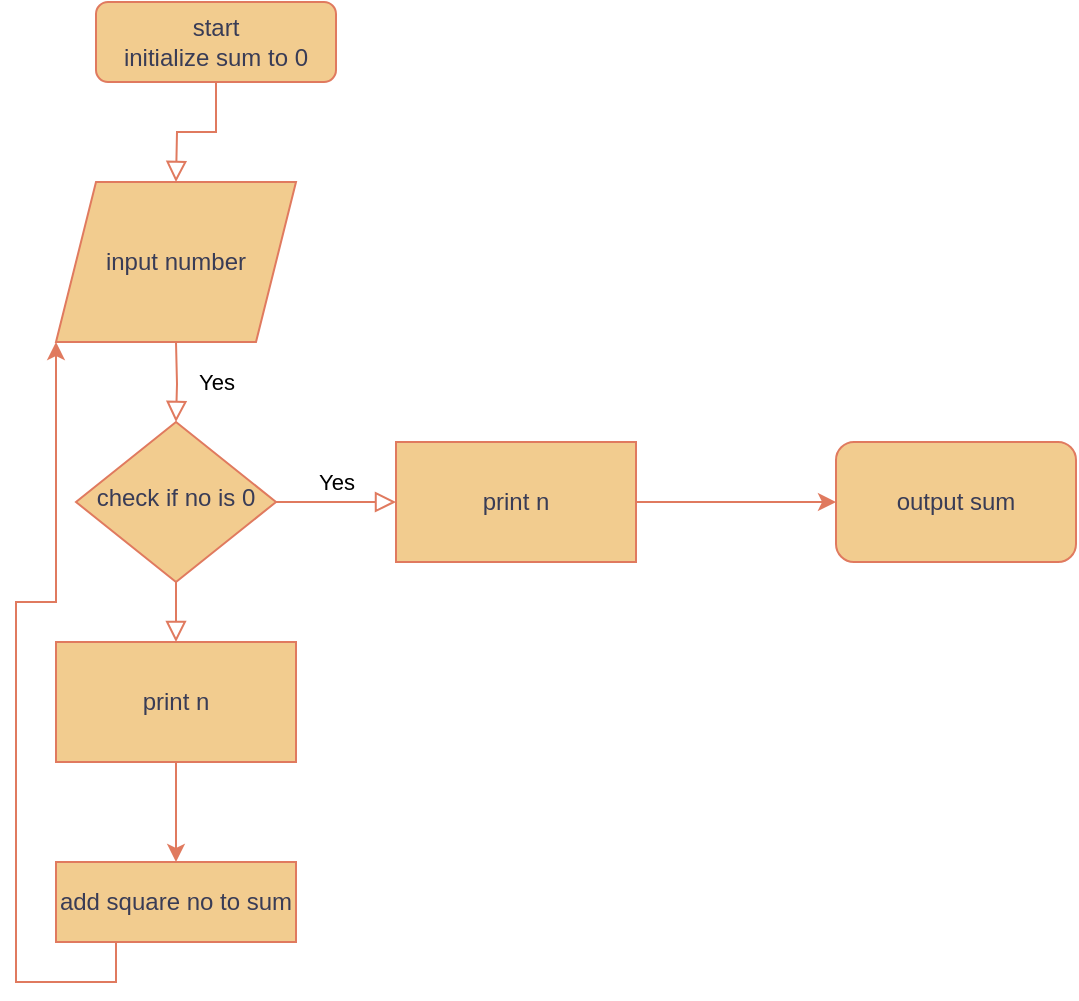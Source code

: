 <mxfile version="21.5.0" type="github">
  <diagram id="C5RBs43oDa-KdzZeNtuy" name="Page-1">
    <mxGraphModel dx="959" dy="427" grid="1" gridSize="10" guides="1" tooltips="1" connect="1" arrows="1" fold="1" page="1" pageScale="1" pageWidth="827" pageHeight="1169" math="0" shadow="0">
      <root>
        <mxCell id="WIyWlLk6GJQsqaUBKTNV-0" />
        <mxCell id="WIyWlLk6GJQsqaUBKTNV-1" parent="WIyWlLk6GJQsqaUBKTNV-0" />
        <mxCell id="WIyWlLk6GJQsqaUBKTNV-2" value="" style="rounded=0;html=1;jettySize=auto;orthogonalLoop=1;fontSize=11;endArrow=block;endFill=0;endSize=8;strokeWidth=1;shadow=0;labelBackgroundColor=none;edgeStyle=orthogonalEdgeStyle;strokeColor=#E07A5F;fontColor=default;" parent="WIyWlLk6GJQsqaUBKTNV-1" source="WIyWlLk6GJQsqaUBKTNV-3" edge="1">
          <mxGeometry relative="1" as="geometry">
            <mxPoint x="220" y="170" as="targetPoint" />
          </mxGeometry>
        </mxCell>
        <mxCell id="WIyWlLk6GJQsqaUBKTNV-3" value="start&lt;br&gt;initialize sum to 0" style="rounded=1;whiteSpace=wrap;html=1;fontSize=12;glass=0;strokeWidth=1;shadow=0;labelBackgroundColor=none;fillColor=#F2CC8F;strokeColor=#E07A5F;fontColor=#393C56;" parent="WIyWlLk6GJQsqaUBKTNV-1" vertex="1">
          <mxGeometry x="180" y="80" width="120" height="40" as="geometry" />
        </mxCell>
        <mxCell id="WIyWlLk6GJQsqaUBKTNV-4" value="Yes" style="rounded=0;html=1;jettySize=auto;orthogonalLoop=1;fontSize=11;endArrow=block;endFill=0;endSize=8;strokeWidth=1;shadow=0;labelBackgroundColor=none;edgeStyle=orthogonalEdgeStyle;strokeColor=#E07A5F;fontColor=default;" parent="WIyWlLk6GJQsqaUBKTNV-1" target="WIyWlLk6GJQsqaUBKTNV-10" edge="1">
          <mxGeometry y="20" relative="1" as="geometry">
            <mxPoint as="offset" />
            <mxPoint x="220" y="250" as="sourcePoint" />
          </mxGeometry>
        </mxCell>
        <mxCell id="WIyWlLk6GJQsqaUBKTNV-8" value="No" style="rounded=0;html=1;jettySize=auto;orthogonalLoop=1;fontSize=11;endArrow=block;endFill=0;endSize=8;strokeWidth=1;shadow=0;labelBackgroundColor=none;edgeStyle=orthogonalEdgeStyle;strokeColor=#E07A5F;fontColor=default;" parent="WIyWlLk6GJQsqaUBKTNV-1" source="MsLDBoUmNPfdD2I-GXnu-6" edge="1">
          <mxGeometry x="0.333" y="20" relative="1" as="geometry">
            <mxPoint as="offset" />
            <mxPoint x="220" y="430" as="targetPoint" />
          </mxGeometry>
        </mxCell>
        <mxCell id="WIyWlLk6GJQsqaUBKTNV-9" value="Yes" style="edgeStyle=orthogonalEdgeStyle;rounded=0;html=1;jettySize=auto;orthogonalLoop=1;fontSize=11;endArrow=block;endFill=0;endSize=8;strokeWidth=1;shadow=0;labelBackgroundColor=none;entryX=0;entryY=0.5;entryDx=0;entryDy=0;strokeColor=#E07A5F;fontColor=default;" parent="WIyWlLk6GJQsqaUBKTNV-1" source="WIyWlLk6GJQsqaUBKTNV-10" target="MsLDBoUmNPfdD2I-GXnu-1" edge="1">
          <mxGeometry y="10" relative="1" as="geometry">
            <mxPoint as="offset" />
            <mxPoint x="320" y="330" as="targetPoint" />
          </mxGeometry>
        </mxCell>
        <mxCell id="WIyWlLk6GJQsqaUBKTNV-10" value="check if no is 0" style="rhombus;whiteSpace=wrap;html=1;shadow=0;fontFamily=Helvetica;fontSize=12;align=center;strokeWidth=1;spacing=6;spacingTop=-4;labelBackgroundColor=none;fillColor=#F2CC8F;strokeColor=#E07A5F;fontColor=#393C56;" parent="WIyWlLk6GJQsqaUBKTNV-1" vertex="1">
          <mxGeometry x="170" y="290" width="100" height="80" as="geometry" />
        </mxCell>
        <mxCell id="MsLDBoUmNPfdD2I-GXnu-0" value="input number" style="shape=parallelogram;perimeter=parallelogramPerimeter;whiteSpace=wrap;html=1;fixedSize=1;labelBackgroundColor=none;fillColor=#F2CC8F;strokeColor=#E07A5F;fontColor=#393C56;" vertex="1" parent="WIyWlLk6GJQsqaUBKTNV-1">
          <mxGeometry x="160" y="170" width="120" height="80" as="geometry" />
        </mxCell>
        <mxCell id="MsLDBoUmNPfdD2I-GXnu-4" value="" style="edgeStyle=orthogonalEdgeStyle;rounded=0;orthogonalLoop=1;jettySize=auto;html=1;labelBackgroundColor=none;strokeColor=#E07A5F;fontColor=default;" edge="1" parent="WIyWlLk6GJQsqaUBKTNV-1" source="MsLDBoUmNPfdD2I-GXnu-1">
          <mxGeometry relative="1" as="geometry">
            <mxPoint x="550" y="330" as="targetPoint" />
          </mxGeometry>
        </mxCell>
        <mxCell id="MsLDBoUmNPfdD2I-GXnu-1" value="print n" style="rounded=0;whiteSpace=wrap;html=1;labelBackgroundColor=none;fillColor=#F2CC8F;strokeColor=#E07A5F;fontColor=#393C56;" vertex="1" parent="WIyWlLk6GJQsqaUBKTNV-1">
          <mxGeometry x="330" y="300" width="120" height="60" as="geometry" />
        </mxCell>
        <mxCell id="MsLDBoUmNPfdD2I-GXnu-5" value="output sum" style="rounded=1;whiteSpace=wrap;html=1;labelBackgroundColor=none;fillColor=#F2CC8F;strokeColor=#E07A5F;fontColor=#393C56;" vertex="1" parent="WIyWlLk6GJQsqaUBKTNV-1">
          <mxGeometry x="550" y="300" width="120" height="60" as="geometry" />
        </mxCell>
        <mxCell id="MsLDBoUmNPfdD2I-GXnu-8" value="" style="edgeStyle=orthogonalEdgeStyle;rounded=0;orthogonalLoop=1;jettySize=auto;html=1;labelBackgroundColor=none;strokeColor=#E07A5F;fontColor=default;" edge="1" parent="WIyWlLk6GJQsqaUBKTNV-1" source="MsLDBoUmNPfdD2I-GXnu-6" target="MsLDBoUmNPfdD2I-GXnu-7">
          <mxGeometry relative="1" as="geometry" />
        </mxCell>
        <mxCell id="MsLDBoUmNPfdD2I-GXnu-9" style="edgeStyle=orthogonalEdgeStyle;rounded=0;orthogonalLoop=1;jettySize=auto;html=1;exitX=0.25;exitY=1;exitDx=0;exitDy=0;entryX=0;entryY=1;entryDx=0;entryDy=0;labelBackgroundColor=none;strokeColor=#E07A5F;fontColor=default;" edge="1" parent="WIyWlLk6GJQsqaUBKTNV-1" source="MsLDBoUmNPfdD2I-GXnu-7" target="MsLDBoUmNPfdD2I-GXnu-0">
          <mxGeometry relative="1" as="geometry" />
        </mxCell>
        <mxCell id="MsLDBoUmNPfdD2I-GXnu-7" value="add square no to sum" style="rounded=0;whiteSpace=wrap;html=1;labelBackgroundColor=none;fillColor=#F2CC8F;strokeColor=#E07A5F;fontColor=#393C56;" vertex="1" parent="WIyWlLk6GJQsqaUBKTNV-1">
          <mxGeometry x="160" y="510" width="120" height="40" as="geometry" />
        </mxCell>
        <mxCell id="MsLDBoUmNPfdD2I-GXnu-13" value="" style="rounded=0;html=1;jettySize=auto;orthogonalLoop=1;fontSize=11;endArrow=block;endFill=0;endSize=8;strokeWidth=1;shadow=0;labelBackgroundColor=none;edgeStyle=orthogonalEdgeStyle;strokeColor=#E07A5F;fontColor=default;" edge="1" parent="WIyWlLk6GJQsqaUBKTNV-1" source="WIyWlLk6GJQsqaUBKTNV-10" target="MsLDBoUmNPfdD2I-GXnu-6">
          <mxGeometry x="0.333" y="20" relative="1" as="geometry">
            <mxPoint as="offset" />
            <mxPoint x="220" y="370" as="sourcePoint" />
            <mxPoint x="220" y="430" as="targetPoint" />
          </mxGeometry>
        </mxCell>
        <mxCell id="MsLDBoUmNPfdD2I-GXnu-6" value="print n" style="rounded=0;whiteSpace=wrap;html=1;labelBackgroundColor=none;fillColor=#F2CC8F;strokeColor=#E07A5F;fontColor=#393C56;" vertex="1" parent="WIyWlLk6GJQsqaUBKTNV-1">
          <mxGeometry x="160" y="400" width="120" height="60" as="geometry" />
        </mxCell>
      </root>
    </mxGraphModel>
  </diagram>
</mxfile>
